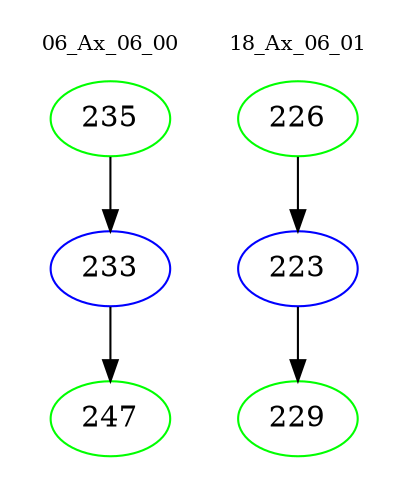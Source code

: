 digraph{
subgraph cluster_0 {
color = white
label = "06_Ax_06_00";
fontsize=10;
T0_235 [label="235", color="green"]
T0_235 -> T0_233 [color="black"]
T0_233 [label="233", color="blue"]
T0_233 -> T0_247 [color="black"]
T0_247 [label="247", color="green"]
}
subgraph cluster_1 {
color = white
label = "18_Ax_06_01";
fontsize=10;
T1_226 [label="226", color="green"]
T1_226 -> T1_223 [color="black"]
T1_223 [label="223", color="blue"]
T1_223 -> T1_229 [color="black"]
T1_229 [label="229", color="green"]
}
}
